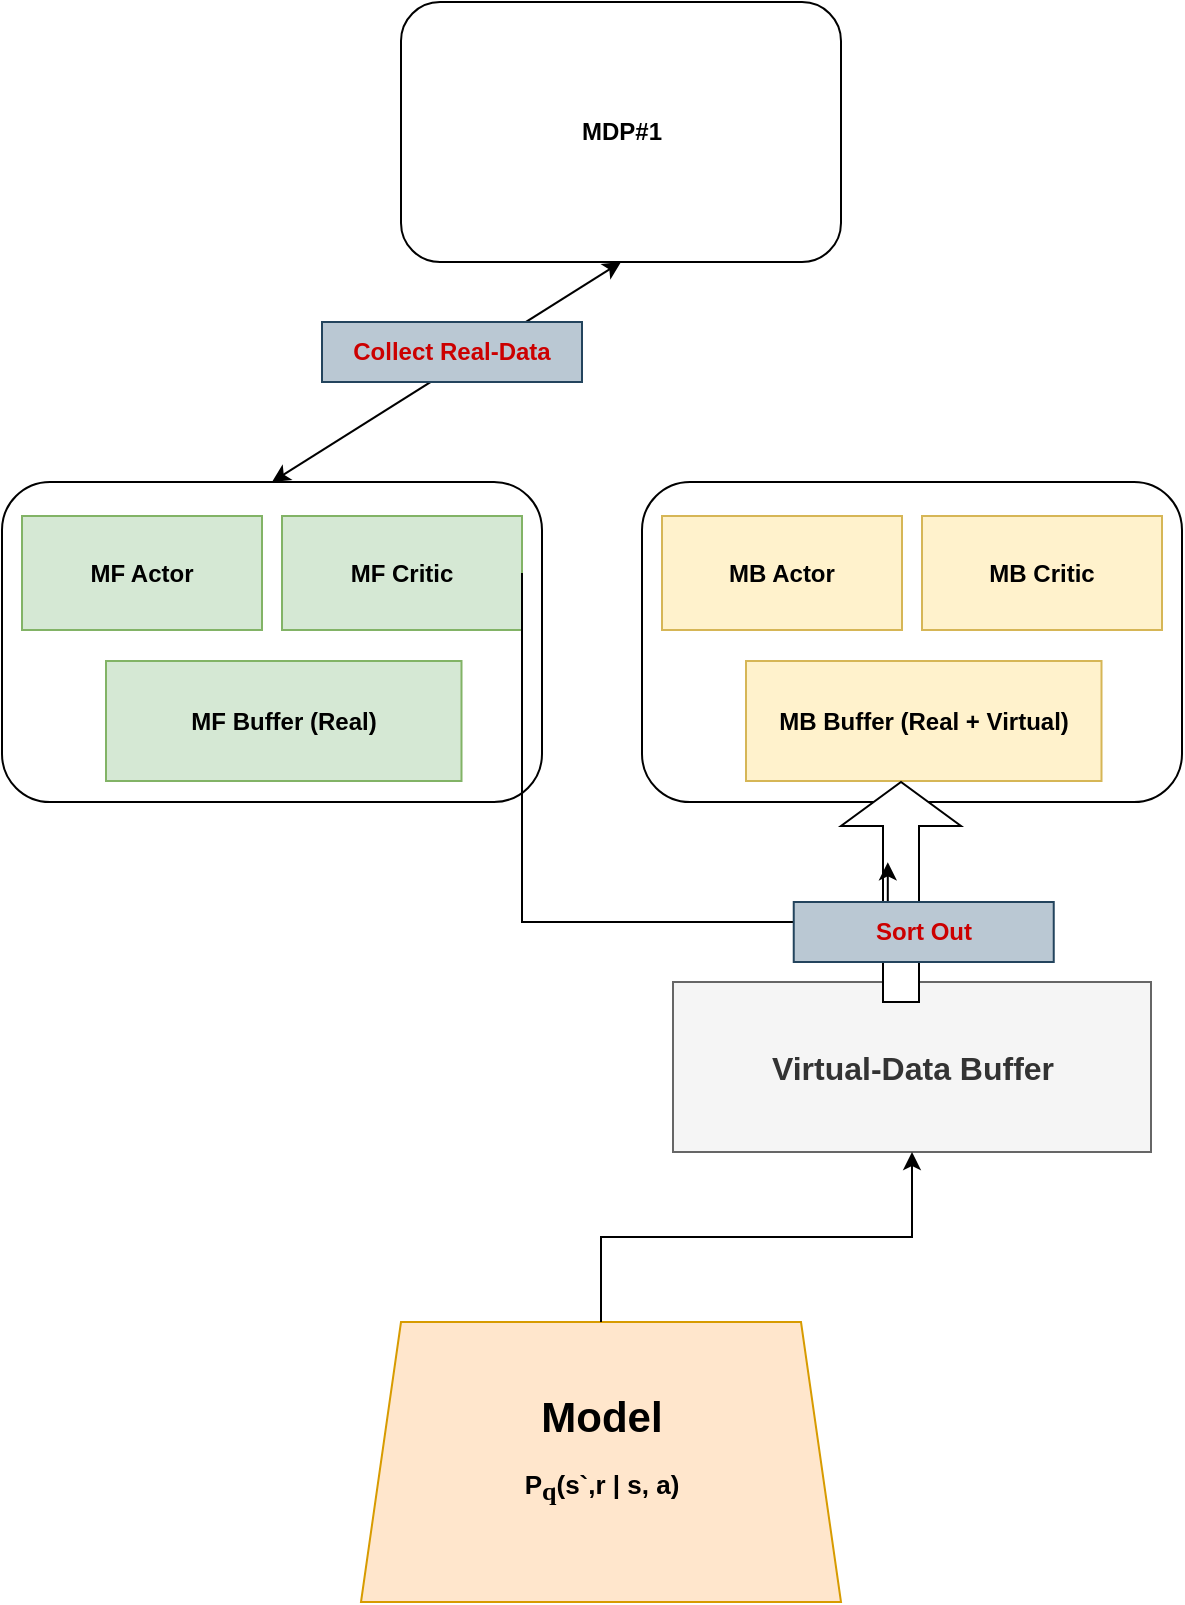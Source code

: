 <mxfile version="17.3.0" type="github" pages="2">
  <diagram id="XavQkkNoQxD6gVA44_od" name="Page-1">
    <mxGraphModel dx="1203" dy="2868" grid="1" gridSize="10" guides="1" tooltips="1" connect="1" arrows="1" fold="1" page="1" pageScale="1" pageWidth="850" pageHeight="1100" math="0" shadow="0">
      <root>
        <mxCell id="0" />
        <mxCell id="1" parent="0" />
        <mxCell id="0_VTEYYeFwFytl5VE70v-1" value="" style="rounded=1;whiteSpace=wrap;html=1;" parent="1" vertex="1">
          <mxGeometry x="430" y="-870" width="270" height="160" as="geometry" />
        </mxCell>
        <mxCell id="0_VTEYYeFwFytl5VE70v-2" value="&lt;b&gt;MB Actor&lt;/b&gt;&lt;b&gt;&lt;br&gt;&lt;/b&gt;" style="rounded=0;whiteSpace=wrap;html=1;fillColor=#fff2cc;strokeColor=#d6b656;" parent="1" vertex="1">
          <mxGeometry x="440" y="-853" width="120" height="57" as="geometry" />
        </mxCell>
        <mxCell id="0_VTEYYeFwFytl5VE70v-3" value="&lt;b&gt;MB Critic&lt;/b&gt;&lt;b&gt;&lt;br&gt;&lt;/b&gt;" style="rounded=0;whiteSpace=wrap;html=1;fillColor=#fff2cc;strokeColor=#d6b656;" parent="1" vertex="1">
          <mxGeometry x="570" y="-853" width="120" height="57" as="geometry" />
        </mxCell>
        <mxCell id="0_VTEYYeFwFytl5VE70v-4" value="&lt;b&gt;MB Buffer (Real + Virtual)&lt;/b&gt;" style="rounded=0;whiteSpace=wrap;html=1;fillColor=#fff2cc;strokeColor=#d6b656;" parent="1" vertex="1">
          <mxGeometry x="482" y="-780.5" width="177.75" height="60" as="geometry" />
        </mxCell>
        <mxCell id="0_VTEYYeFwFytl5VE70v-5" value="" style="rounded=1;whiteSpace=wrap;html=1;" parent="1" vertex="1">
          <mxGeometry x="110" y="-870" width="270" height="160" as="geometry" />
        </mxCell>
        <mxCell id="0_VTEYYeFwFytl5VE70v-6" value="&lt;b&gt;MF Actor&lt;/b&gt;&lt;b&gt;&lt;br&gt;&lt;/b&gt;" style="rounded=0;whiteSpace=wrap;html=1;fillColor=#d5e8d4;strokeColor=#82b366;" parent="1" vertex="1">
          <mxGeometry x="120" y="-853" width="120" height="57" as="geometry" />
        </mxCell>
        <mxCell id="0_VTEYYeFwFytl5VE70v-7" value="&lt;b&gt;MF Critic&lt;/b&gt;&lt;b&gt;&lt;br&gt;&lt;/b&gt;" style="rounded=0;whiteSpace=wrap;html=1;fillColor=#d5e8d4;strokeColor=#82b366;" parent="1" vertex="1">
          <mxGeometry x="250" y="-853" width="120" height="57" as="geometry" />
        </mxCell>
        <mxCell id="0_VTEYYeFwFytl5VE70v-8" value="&lt;b&gt;MF Buffer (Real)&lt;/b&gt;" style="rounded=0;whiteSpace=wrap;html=1;fillColor=#d5e8d4;strokeColor=#82b366;" parent="1" vertex="1">
          <mxGeometry x="162" y="-780.5" width="177.75" height="60" as="geometry" />
        </mxCell>
        <mxCell id="B8kUq8qT2A8WMCk4wdnd-1" value="&lt;b&gt;MDP#1&lt;/b&gt;" style="rounded=1;whiteSpace=wrap;html=1;" parent="1" vertex="1">
          <mxGeometry x="309.5" y="-1110" width="220" height="130" as="geometry" />
        </mxCell>
        <mxCell id="LOCp_cTGaWS-Us8qrZke-1" value="&lt;b&gt;&lt;font style=&quot;font-size: 16px&quot;&gt;Virtual-Data Buffer&lt;/font&gt;&lt;/b&gt;" style="text;html=1;strokeColor=#666666;fillColor=#f5f5f5;align=center;verticalAlign=middle;whiteSpace=wrap;rounded=0;fontColor=#333333;" parent="1" vertex="1">
          <mxGeometry x="445.5" y="-620" width="239" height="85" as="geometry" />
        </mxCell>
        <mxCell id="sW4iYyQWtvC-jd7XGxIC-1" value="&lt;b&gt;&lt;font&gt;&lt;font style=&quot;font-size: 21px&quot;&gt;Model&lt;/font&gt;&lt;br&gt;&lt;/font&gt;&lt;/b&gt;&lt;p class=&quot;MsoNormal&quot; style=&quot;font-size: 13px&quot;&gt;&lt;b&gt;P&lt;sub&gt;&lt;span style=&quot;font-family: &amp;#34;symbol&amp;#34; ; font-size: 13px&quot;&gt;q&lt;/span&gt;&lt;/sub&gt;(s`,r | s, a)&lt;/b&gt;&lt;/p&gt;" style="shape=trapezoid;perimeter=trapezoidPerimeter;whiteSpace=wrap;html=1;fixedSize=1;fillColor=#ffe6cc;strokeColor=#d79b00;" parent="1" vertex="1">
          <mxGeometry x="289.5" y="-450" width="240" height="140" as="geometry" />
        </mxCell>
        <mxCell id="sW4iYyQWtvC-jd7XGxIC-2" value="" style="edgeStyle=elbowEdgeStyle;elbow=vertical;endArrow=classic;html=1;rounded=0;entryX=0.5;entryY=1;entryDx=0;entryDy=0;" parent="1" source="sW4iYyQWtvC-jd7XGxIC-1" target="LOCp_cTGaWS-Us8qrZke-1" edge="1">
          <mxGeometry width="50" height="50" relative="1" as="geometry">
            <mxPoint x="400" y="-580" as="sourcePoint" />
            <mxPoint x="570" y="-570" as="targetPoint" />
          </mxGeometry>
        </mxCell>
        <mxCell id="sW4iYyQWtvC-jd7XGxIC-4" value="" style="endArrow=classic;startArrow=classic;html=1;rounded=0;exitX=0.5;exitY=0;exitDx=0;exitDy=0;entryX=0.5;entryY=1;entryDx=0;entryDy=0;" parent="1" source="0_VTEYYeFwFytl5VE70v-5" target="B8kUq8qT2A8WMCk4wdnd-1" edge="1">
          <mxGeometry width="50" height="50" relative="1" as="geometry">
            <mxPoint x="400" y="-880" as="sourcePoint" />
            <mxPoint x="450" y="-930" as="targetPoint" />
          </mxGeometry>
        </mxCell>
        <mxCell id="sW4iYyQWtvC-jd7XGxIC-6" value="&lt;font color=&quot;#cc0000&quot;&gt;&lt;b&gt;Collect Real-Data&lt;/b&gt;&lt;/font&gt;" style="text;html=1;align=center;verticalAlign=middle;whiteSpace=wrap;rounded=0;fillColor=#bac8d3;strokeColor=#23445d;" parent="1" vertex="1">
          <mxGeometry x="270" y="-950" width="130" height="30" as="geometry" />
        </mxCell>
        <mxCell id="sW4iYyQWtvC-jd7XGxIC-8" value="" style="shape=singleArrow;direction=north;whiteSpace=wrap;html=1;fontColor=#CC0000;" parent="1" vertex="1">
          <mxGeometry x="529.5" y="-720" width="60" height="110" as="geometry" />
        </mxCell>
        <mxCell id="sW4iYyQWtvC-jd7XGxIC-9" value="" style="edgeStyle=elbowEdgeStyle;elbow=vertical;endArrow=classic;html=1;rounded=0;fontColor=#CC0000;exitX=1;exitY=0.5;exitDx=0;exitDy=0;entryX=0.635;entryY=0.39;entryDx=0;entryDy=0;entryPerimeter=0;" parent="1" source="0_VTEYYeFwFytl5VE70v-7" target="sW4iYyQWtvC-jd7XGxIC-8" edge="1">
          <mxGeometry width="50" height="50" relative="1" as="geometry">
            <mxPoint x="400" y="-690" as="sourcePoint" />
            <mxPoint x="370" y="-500" as="targetPoint" />
            <Array as="points">
              <mxPoint x="430" y="-650" />
              <mxPoint x="530" y="-610" />
            </Array>
          </mxGeometry>
        </mxCell>
        <mxCell id="sW4iYyQWtvC-jd7XGxIC-10" value="&lt;font color=&quot;#cc0000&quot;&gt;&lt;b&gt;Sort Out&lt;/b&gt;&lt;/font&gt;" style="text;html=1;align=center;verticalAlign=middle;whiteSpace=wrap;rounded=0;fillColor=#bac8d3;strokeColor=#23445d;" parent="1" vertex="1">
          <mxGeometry x="505.87" y="-660" width="130" height="30" as="geometry" />
        </mxCell>
      </root>
    </mxGraphModel>
  </diagram>
  <diagram id="C5RBs43oDa-KdzZeNtuy" name="Page-2">
    <mxGraphModel dx="2048" dy="1849" grid="1" gridSize="10" guides="1" tooltips="1" connect="1" arrows="1" fold="1" page="1" pageScale="1" pageWidth="827" pageHeight="1169" math="0" shadow="0">
      <root>
        <mxCell id="WIyWlLk6GJQsqaUBKTNV-0" />
        <mxCell id="WIyWlLk6GJQsqaUBKTNV-1" parent="WIyWlLk6GJQsqaUBKTNV-0" />
        <mxCell id="-ukS8XNGeBA5nCXOuDTJ-0" value="" style="rounded=1;whiteSpace=wrap;html=1;fillColor=#f5f5f5;strokeColor=#666666;fontColor=#333333;" parent="WIyWlLk6GJQsqaUBKTNV-1" vertex="1">
          <mxGeometry x="-190" y="460" width="200" height="120" as="geometry" />
        </mxCell>
        <mxCell id="4IBHdZZMK2GOweMAHHJc-2" value="" style="endArrow=classic;html=1;rounded=0;exitX=0.5;exitY=0;exitDx=0;exitDy=0;entryX=0.5;entryY=1;entryDx=0;entryDy=0;" parent="WIyWlLk6GJQsqaUBKTNV-1" source="4IBHdZZMK2GOweMAHHJc-4" target="dkbkecR2asOSD1VpJGK2-13" edge="1">
          <mxGeometry width="50" height="50" relative="1" as="geometry">
            <mxPoint x="274.5" y="650" as="sourcePoint" />
            <mxPoint x="380" y="670" as="targetPoint" />
          </mxGeometry>
        </mxCell>
        <mxCell id="3kmWi4E-Ou6UmcbgvCwx-0" value="&lt;b&gt;MDP#1&lt;/b&gt;" style="rounded=1;whiteSpace=wrap;html=1;" parent="WIyWlLk6GJQsqaUBKTNV-1" vertex="1">
          <mxGeometry x="86.75" y="102" width="120" height="60" as="geometry" />
        </mxCell>
        <mxCell id="3kmWi4E-Ou6UmcbgvCwx-2" value="&lt;b&gt;MDP #2&lt;/b&gt;" style="rounded=1;whiteSpace=wrap;html=1;" parent="WIyWlLk6GJQsqaUBKTNV-1" vertex="1">
          <mxGeometry x="470" y="102" width="120" height="60" as="geometry" />
        </mxCell>
        <mxCell id="3kmWi4E-Ou6UmcbgvCwx-3" value="&lt;b&gt;MDP #3&lt;/b&gt;" style="rounded=1;whiteSpace=wrap;html=1;" parent="WIyWlLk6GJQsqaUBKTNV-1" vertex="1">
          <mxGeometry x="650" y="102" width="120" height="60" as="geometry" />
        </mxCell>
        <mxCell id="3kmWi4E-Ou6UmcbgvCwx-4" value="&lt;b&gt;MDP #N&lt;/b&gt;" style="rounded=1;whiteSpace=wrap;html=1;" parent="WIyWlLk6GJQsqaUBKTNV-1" vertex="1">
          <mxGeometry x="899" y="102" width="120" height="60" as="geometry" />
        </mxCell>
        <mxCell id="3kmWi4E-Ou6UmcbgvCwx-7" value="&lt;b&gt;MF Actor&lt;/b&gt;&lt;b&gt;&lt;br&gt;&lt;/b&gt;" style="rounded=0;whiteSpace=wrap;html=1;fillColor=#d5e8d4;strokeColor=#82b366;" parent="WIyWlLk6GJQsqaUBKTNV-1" vertex="1">
          <mxGeometry x="-170" y="467" width="70" height="43" as="geometry" />
        </mxCell>
        <mxCell id="3kmWi4E-Ou6UmcbgvCwx-8" value="&lt;b&gt;Model-Based Actor&lt;br&gt;&lt;/b&gt;" style="rounded=0;whiteSpace=wrap;html=1;fillColor=#fff2cc;strokeColor=#d6b656;" parent="WIyWlLk6GJQsqaUBKTNV-1" vertex="1">
          <mxGeometry x="235" y="391" width="120" height="60" as="geometry" />
        </mxCell>
        <mxCell id="3kmWi4E-Ou6UmcbgvCwx-10" value="&lt;b&gt;&lt;font&gt;&lt;font style=&quot;font-size: 21px&quot;&gt;Model&lt;/font&gt;&lt;br&gt;&lt;/font&gt;&lt;/b&gt;&lt;p class=&quot;MsoNormal&quot; style=&quot;font-size: 13px&quot;&gt;&lt;b&gt;P&lt;sub&gt;&lt;span style=&quot;font-family: &amp;#34;symbol&amp;#34; ; font-size: 13px&quot;&gt;q&lt;/span&gt;&lt;/sub&gt;(s`,r | s, a)&lt;/b&gt;&lt;/p&gt;" style="shape=trapezoid;perimeter=trapezoidPerimeter;whiteSpace=wrap;html=1;fixedSize=1;fillColor=#ffe6cc;strokeColor=#d79b00;" parent="WIyWlLk6GJQsqaUBKTNV-1" vertex="1">
          <mxGeometry x="20" y="923" width="200" height="78" as="geometry" />
        </mxCell>
        <mxCell id="3kmWi4E-Ou6UmcbgvCwx-12" value="&lt;b&gt;&lt;strike&gt;Action Selector&lt;/strike&gt;&lt;font face=&quot;Symbol&quot;&gt;&lt;strike&gt;&amp;nbsp;(a)&lt;br&gt;&lt;/strike&gt;[&lt;/font&gt;For Later]&lt;br&gt;&lt;/b&gt;" style="ellipse;whiteSpace=wrap;html=1;" parent="WIyWlLk6GJQsqaUBKTNV-1" vertex="1">
          <mxGeometry x="70" y="250" width="153.5" height="60" as="geometry" />
        </mxCell>
        <mxCell id="3kmWi4E-Ou6UmcbgvCwx-13" value="" style="endArrow=classic;html=1;rounded=0;entryX=0.5;entryY=1;entryDx=0;entryDy=0;" parent="WIyWlLk6GJQsqaUBKTNV-1" target="3kmWi4E-Ou6UmcbgvCwx-12" edge="1">
          <mxGeometry width="50" height="50" relative="1" as="geometry">
            <mxPoint x="-80" y="360" as="sourcePoint" />
            <mxPoint x="130" y="410" as="targetPoint" />
          </mxGeometry>
        </mxCell>
        <mxCell id="3kmWi4E-Ou6UmcbgvCwx-14" value="" style="endArrow=classic;html=1;rounded=0;exitX=0.25;exitY=0;exitDx=0;exitDy=0;entryX=0.5;entryY=1;entryDx=0;entryDy=0;" parent="WIyWlLk6GJQsqaUBKTNV-1" source="3kmWi4E-Ou6UmcbgvCwx-8" target="3kmWi4E-Ou6UmcbgvCwx-12" edge="1">
          <mxGeometry width="50" height="50" relative="1" as="geometry">
            <mxPoint x="80" y="460" as="sourcePoint" />
            <mxPoint x="130" y="410" as="targetPoint" />
          </mxGeometry>
        </mxCell>
        <mxCell id="3kmWi4E-Ou6UmcbgvCwx-16" value="" style="endArrow=classic;html=1;rounded=0;exitX=0.5;exitY=0;exitDx=0;exitDy=0;entryX=0.5;entryY=1;entryDx=0;entryDy=0;" parent="WIyWlLk6GJQsqaUBKTNV-1" source="3kmWi4E-Ou6UmcbgvCwx-12" target="3kmWi4E-Ou6UmcbgvCwx-0" edge="1">
          <mxGeometry width="50" height="50" relative="1" as="geometry">
            <mxPoint x="80" y="460" as="sourcePoint" />
            <mxPoint x="130" y="410" as="targetPoint" />
          </mxGeometry>
        </mxCell>
        <mxCell id="3kmWi4E-Ou6UmcbgvCwx-19" value="&lt;b&gt;Action - MF&lt;/b&gt;" style="text;html=1;strokeColor=#666666;fillColor=#f5f5f5;align=center;verticalAlign=middle;whiteSpace=wrap;rounded=0;fontColor=#333333;" parent="WIyWlLk6GJQsqaUBKTNV-1" vertex="1">
          <mxGeometry x="39" y="341" width="75" height="30" as="geometry" />
        </mxCell>
        <mxCell id="3kmWi4E-Ou6UmcbgvCwx-23" value="&lt;b&gt;Action - MBMF&lt;/b&gt;" style="text;html=1;strokeColor=#666666;fillColor=#f5f5f5;align=center;verticalAlign=middle;whiteSpace=wrap;rounded=0;fontColor=#333333;" parent="WIyWlLk6GJQsqaUBKTNV-1" vertex="1">
          <mxGeometry x="101.5" y="202" width="100" height="30" as="geometry" />
        </mxCell>
        <mxCell id="3kmWi4E-Ou6UmcbgvCwx-26" value="" style="edgeStyle=elbowEdgeStyle;elbow=horizontal;endArrow=classic;html=1;rounded=0;exitX=1;exitY=0.5;exitDx=0;exitDy=0;entryX=1;entryY=0.5;entryDx=0;entryDy=0;" parent="WIyWlLk6GJQsqaUBKTNV-1" source="3kmWi4E-Ou6UmcbgvCwx-0" target="3kmWi4E-Ou6UmcbgvCwx-10" edge="1">
          <mxGeometry width="50" height="50" relative="1" as="geometry">
            <mxPoint x="213" y="154" as="sourcePoint" />
            <mxPoint x="243" y="563" as="targetPoint" />
            <Array as="points">
              <mxPoint x="420" y="580" />
              <mxPoint x="393" y="344" />
              <mxPoint x="373" y="354" />
              <mxPoint x="373" y="354" />
              <mxPoint x="383" y="264" />
              <mxPoint x="383" y="254" />
            </Array>
          </mxGeometry>
        </mxCell>
        <mxCell id="3kmWi4E-Ou6UmcbgvCwx-27" value="&lt;b&gt;Real-Transition-Data (s,a,s`,r)&lt;/b&gt;" style="text;html=1;strokeColor=#666666;fillColor=#f5f5f5;align=center;verticalAlign=middle;whiteSpace=wrap;rounded=0;fontColor=#333333;" parent="WIyWlLk6GJQsqaUBKTNV-1" vertex="1">
          <mxGeometry x="370" y="322" width="120" height="35" as="geometry" />
        </mxCell>
        <mxCell id="3kmWi4E-Ou6UmcbgvCwx-28" value="&lt;b&gt;Action - MB&lt;/b&gt;" style="text;html=1;strokeColor=#666666;fillColor=#f5f5f5;align=center;verticalAlign=middle;whiteSpace=wrap;rounded=0;fontColor=#333333;" parent="WIyWlLk6GJQsqaUBKTNV-1" vertex="1">
          <mxGeometry x="166" y="341" width="75" height="30" as="geometry" />
        </mxCell>
        <mxCell id="3kmWi4E-Ou6UmcbgvCwx-32" value="&lt;br&gt;&lt;b&gt;&lt;u&gt;&lt;font style=&quot;font-size: 20px&quot;&gt;Meta Model&lt;/font&gt;&lt;/u&gt;&lt;/b&gt;" style="shape=hexagon;perimeter=hexagonPerimeter2;whiteSpace=wrap;html=1;fixedSize=1;" parent="WIyWlLk6GJQsqaUBKTNV-1" vertex="1">
          <mxGeometry x="414" y="1320" width="510" height="86" as="geometry" />
        </mxCell>
        <mxCell id="3kmWi4E-Ou6UmcbgvCwx-35" value="&lt;b&gt;&lt;font style=&quot;font-size: 15px&quot;&gt;Meta Actor&lt;/font&gt;&lt;/b&gt;" style="rounded=0;whiteSpace=wrap;html=1;" parent="WIyWlLk6GJQsqaUBKTNV-1" vertex="1">
          <mxGeometry x="600" y="1110" width="240" height="60" as="geometry" />
        </mxCell>
        <mxCell id="3kmWi4E-Ou6UmcbgvCwx-37" value="" style="edgeStyle=segmentEdgeStyle;endArrow=classic;html=1;rounded=0;exitX=1;exitY=0.5;exitDx=0;exitDy=0;entryX=0.5;entryY=0;entryDx=0;entryDy=0;" parent="WIyWlLk6GJQsqaUBKTNV-1" source="3kmWi4E-Ou6UmcbgvCwx-0" target="3kmWi4E-Ou6UmcbgvCwx-8" edge="1">
          <mxGeometry width="50" height="50" relative="1" as="geometry">
            <mxPoint x="231" y="147" as="sourcePoint" />
            <mxPoint x="292" y="391" as="targetPoint" />
          </mxGeometry>
        </mxCell>
        <mxCell id="3kmWi4E-Ou6UmcbgvCwx-38" value="&lt;b&gt;Real-Transition-Data (s,a,s`,r)&lt;/b&gt;" style="text;html=1;strokeColor=#666666;fillColor=#f5f5f5;align=center;verticalAlign=middle;whiteSpace=wrap;rounded=0;fontColor=#333333;" parent="WIyWlLk6GJQsqaUBKTNV-1" vertex="1">
          <mxGeometry x="240" y="233" width="120" height="35" as="geometry" />
        </mxCell>
        <mxCell id="3kmWi4E-Ou6UmcbgvCwx-39" value="" style="edgeStyle=segmentEdgeStyle;endArrow=classic;html=1;rounded=0;exitX=0;exitY=0.5;exitDx=0;exitDy=0;" parent="WIyWlLk6GJQsqaUBKTNV-1" source="3kmWi4E-Ou6UmcbgvCwx-0" edge="1">
          <mxGeometry width="50" height="50" relative="1" as="geometry">
            <mxPoint x="300" y="340" as="sourcePoint" />
            <mxPoint x="-140" y="370" as="targetPoint" />
          </mxGeometry>
        </mxCell>
        <mxCell id="3kmWi4E-Ou6UmcbgvCwx-40" value="&lt;b&gt;Real-Transition-Data (s,a,s`,r)&lt;/b&gt;" style="text;html=1;strokeColor=#666666;fillColor=#f5f5f5;align=center;verticalAlign=middle;whiteSpace=wrap;rounded=0;fontColor=#333333;" parent="WIyWlLk6GJQsqaUBKTNV-1" vertex="1">
          <mxGeometry x="-90" y="233" width="120" height="35" as="geometry" />
        </mxCell>
        <mxCell id="3kmWi4E-Ou6UmcbgvCwx-41" value="&lt;b&gt;Test MDP&lt;/b&gt;" style="shape=ext;double=1;rounded=0;whiteSpace=wrap;html=1;" parent="WIyWlLk6GJQsqaUBKTNV-1" vertex="1">
          <mxGeometry x="1270" y="97" width="150" height="70" as="geometry" />
        </mxCell>
        <mxCell id="3kmWi4E-Ou6UmcbgvCwx-42" value="" style="endArrow=none;dashed=1;html=1;dashPattern=1 3;strokeWidth=2;rounded=0;" parent="WIyWlLk6GJQsqaUBKTNV-1" edge="1">
          <mxGeometry width="50" height="50" relative="1" as="geometry">
            <mxPoint x="1080" y="1340" as="sourcePoint" />
            <mxPoint x="1070" as="targetPoint" />
          </mxGeometry>
        </mxCell>
        <mxCell id="XSOrIPqksuprJFilapF8-9" value="" style="endArrow=none;dashed=1;html=1;dashPattern=1 3;strokeWidth=7;rounded=0;fontFamily=Helvetica;" parent="WIyWlLk6GJQsqaUBKTNV-1" edge="1">
          <mxGeometry width="50" height="50" relative="1" as="geometry">
            <mxPoint x="794" y="129" as="sourcePoint" />
            <mxPoint x="874" y="129" as="targetPoint" />
          </mxGeometry>
        </mxCell>
        <mxCell id="H2Ly57MOsByv2HvjXkmj-0" value="&lt;b&gt;Test MDP-2&lt;/b&gt;" style="shape=ext;double=1;rounded=0;whiteSpace=wrap;html=1;" parent="WIyWlLk6GJQsqaUBKTNV-1" vertex="1">
          <mxGeometry x="1860" y="102" width="150" height="70" as="geometry" />
        </mxCell>
        <mxCell id="H2Ly57MOsByv2HvjXkmj-1" value="&lt;br&gt;&lt;b&gt;Meta Model (copy to adapt to test MDP)&lt;/b&gt;" style="shape=hexagon;perimeter=hexagonPerimeter2;whiteSpace=wrap;html=1;fixedSize=1;" parent="WIyWlLk6GJQsqaUBKTNV-1" vertex="1">
          <mxGeometry x="1130" y="1320" width="480" height="86" as="geometry" />
        </mxCell>
        <mxCell id="B7kR-u9wCm3kEAXt-Wm9-17" value="" style="endArrow=none;html=1;rounded=0;fontSize=12;fontColor=#000000;entryX=0;entryY=0;entryDx=0;entryDy=0;" parent="WIyWlLk6GJQsqaUBKTNV-1" target="B7kR-u9wCm3kEAXt-Wm9-16" edge="1">
          <mxGeometry width="50" height="50" relative="1" as="geometry">
            <mxPoint x="130" y="480" as="sourcePoint" />
            <mxPoint x="169.5" y="490" as="targetPoint" />
          </mxGeometry>
        </mxCell>
        <mxCell id="B7kR-u9wCm3kEAXt-Wm9-16" value="&lt;b&gt;Supervise (Accept or Reject)&lt;/b&gt;" style="text;html=1;strokeColor=#666666;fillColor=#f5f5f5;align=center;verticalAlign=middle;whiteSpace=wrap;rounded=0;fontColor=#333333;" parent="WIyWlLk6GJQsqaUBKTNV-1" vertex="1">
          <mxGeometry x="230" y="569.5" width="112" height="30" as="geometry" />
        </mxCell>
        <mxCell id="dkbkecR2asOSD1VpJGK2-3" value="" style="endArrow=classic;html=1;rounded=0;exitX=0.5;exitY=0;exitDx=0;exitDy=0;startArrow=none;entryX=0.5;entryY=1;entryDx=0;entryDy=0;" parent="WIyWlLk6GJQsqaUBKTNV-1" source="3kmWi4E-Ou6UmcbgvCwx-10" target="4IBHdZZMK2GOweMAHHJc-4" edge="1">
          <mxGeometry width="50" height="50" relative="1" as="geometry">
            <mxPoint x="31.5" y="830" as="sourcePoint" />
            <mxPoint x="270" y="740" as="targetPoint" />
          </mxGeometry>
        </mxCell>
        <mxCell id="dkbkecR2asOSD1VpJGK2-4" value="&lt;b&gt;&lt;font style=&quot;font-size: 16px&quot;&gt;Real-Data Buffer&lt;/font&gt;&lt;/b&gt;" style="text;html=1;strokeColor=#666666;fillColor=#f5f5f5;align=center;verticalAlign=middle;whiteSpace=wrap;rounded=0;fontColor=#333333;" parent="WIyWlLk6GJQsqaUBKTNV-1" vertex="1">
          <mxGeometry x="-135.75" y="652.5" width="222.5" height="85" as="geometry" />
        </mxCell>
        <mxCell id="dkbkecR2asOSD1VpJGK2-13" value="&lt;b&gt;Model-Based Critic&lt;br&gt;&lt;/b&gt;" style="rounded=0;whiteSpace=wrap;html=1;fillColor=#fff2cc;strokeColor=#d6b656;" parent="WIyWlLk6GJQsqaUBKTNV-1" vertex="1">
          <mxGeometry x="235" y="450" width="120" height="60" as="geometry" />
        </mxCell>
        <mxCell id="dkbkecR2asOSD1VpJGK2-14" value="&lt;b&gt;MF Critic&lt;/b&gt;&lt;b&gt;&lt;br&gt;&lt;/b&gt;" style="rounded=0;whiteSpace=wrap;html=1;fillColor=#d5e8d4;strokeColor=#82b366;" parent="WIyWlLk6GJQsqaUBKTNV-1" vertex="1">
          <mxGeometry x="-90" y="467" width="70" height="43" as="geometry" />
        </mxCell>
        <mxCell id="dkbkecR2asOSD1VpJGK2-15" value="" style="endArrow=classic;html=1;rounded=0;exitX=1;exitY=0.5;exitDx=0;exitDy=0;entryX=0;entryY=0.5;entryDx=0;entryDy=0;" parent="WIyWlLk6GJQsqaUBKTNV-1" source="3kmWi4E-Ou6UmcbgvCwx-32" target="H2Ly57MOsByv2HvjXkmj-1" edge="1">
          <mxGeometry width="50" height="50" relative="1" as="geometry">
            <mxPoint x="890" y="1120" as="sourcePoint" />
            <mxPoint x="940" y="1070" as="targetPoint" />
          </mxGeometry>
        </mxCell>
        <mxCell id="dkbkecR2asOSD1VpJGK2-16" value="" style="endArrow=none;dashed=1;html=1;dashPattern=1 3;strokeWidth=2;rounded=0;" parent="WIyWlLk6GJQsqaUBKTNV-1" edge="1">
          <mxGeometry width="50" height="50" relative="1" as="geometry">
            <mxPoint x="1640" y="1320" as="sourcePoint" />
            <mxPoint x="1640" as="targetPoint" />
          </mxGeometry>
        </mxCell>
        <mxCell id="dkbkecR2asOSD1VpJGK2-17" value="&lt;b&gt;Meta Actor (copy to adapt to test-MDP)&lt;/b&gt;" style="rounded=0;whiteSpace=wrap;html=1;" parent="WIyWlLk6GJQsqaUBKTNV-1" vertex="1">
          <mxGeometry x="1200" y="1110" width="240" height="60" as="geometry" />
        </mxCell>
        <mxCell id="dkbkecR2asOSD1VpJGK2-18" value="" style="endArrow=classic;html=1;rounded=0;exitX=1;exitY=0.5;exitDx=0;exitDy=0;entryX=0;entryY=0.5;entryDx=0;entryDy=0;" parent="WIyWlLk6GJQsqaUBKTNV-1" source="3kmWi4E-Ou6UmcbgvCwx-35" target="dkbkecR2asOSD1VpJGK2-17" edge="1">
          <mxGeometry width="50" height="50" relative="1" as="geometry">
            <mxPoint x="830" y="920" as="sourcePoint" />
            <mxPoint x="880" y="870" as="targetPoint" />
          </mxGeometry>
        </mxCell>
        <mxCell id="4IBHdZZMK2GOweMAHHJc-4" value="&lt;b&gt;&lt;font style=&quot;font-size: 16px&quot;&gt;Virtual-Data Buffer&lt;/font&gt;&lt;/b&gt;" style="text;html=1;strokeColor=#666666;fillColor=#f5f5f5;align=center;verticalAlign=middle;whiteSpace=wrap;rounded=0;fontColor=#333333;" parent="WIyWlLk6GJQsqaUBKTNV-1" vertex="1">
          <mxGeometry x="166" y="652.5" width="229" height="85" as="geometry" />
        </mxCell>
        <mxCell id="j5ArWIg61QaZ4OH7O-Nc-0" value="&lt;b&gt;Virtual-Transition-Data (s,a,s`,r)&lt;/b&gt;" style="text;html=1;strokeColor=#666666;fillColor=#f5f5f5;align=center;verticalAlign=middle;whiteSpace=wrap;rounded=0;fontColor=#333333;" parent="WIyWlLk6GJQsqaUBKTNV-1" vertex="1">
          <mxGeometry x="138" y="810" width="160" height="35" as="geometry" />
        </mxCell>
        <mxCell id="j5ArWIg61QaZ4OH7O-Nc-1" value="&lt;b&gt;&lt;font style=&quot;font-size: 15px&quot;&gt;Meta Critic&lt;/font&gt;&lt;/b&gt;" style="rounded=0;whiteSpace=wrap;html=1;" parent="WIyWlLk6GJQsqaUBKTNV-1" vertex="1">
          <mxGeometry x="600" y="1170" width="240" height="60" as="geometry" />
        </mxCell>
        <mxCell id="j5ArWIg61QaZ4OH7O-Nc-2" value="&lt;b&gt;Meta Critic(copy to adapt to test-MDP)&lt;/b&gt;" style="rounded=0;whiteSpace=wrap;html=1;" parent="WIyWlLk6GJQsqaUBKTNV-1" vertex="1">
          <mxGeometry x="1200" y="1170" width="240" height="60" as="geometry" />
        </mxCell>
        <mxCell id="j5ArWIg61QaZ4OH7O-Nc-3" value="" style="endArrow=classic;html=1;rounded=0;exitX=1;exitY=0.5;exitDx=0;exitDy=0;entryX=0;entryY=0.5;entryDx=0;entryDy=0;" parent="WIyWlLk6GJQsqaUBKTNV-1" source="j5ArWIg61QaZ4OH7O-Nc-1" target="j5ArWIg61QaZ4OH7O-Nc-2" edge="1">
          <mxGeometry width="50" height="50" relative="1" as="geometry">
            <mxPoint x="850" y="1150" as="sourcePoint" />
            <mxPoint x="1210" y="1150" as="targetPoint" />
            <Array as="points" />
          </mxGeometry>
        </mxCell>
        <mxCell id="GBIENdj6zCGluUhPFunL-0" value="perhaps using supervised learning first learn &quot;model&quot; to some extent?" style="text;html=1;align=center;verticalAlign=middle;resizable=0;points=[];autosize=1;strokeColor=none;fillColor=none;fontSize=21;" parent="WIyWlLk6GJQsqaUBKTNV-1" vertex="1">
          <mxGeometry x="-280" y="1037" width="660" height="30" as="geometry" />
        </mxCell>
        <mxCell id="4uGbEssyHlF9sXND5U0s-0" value="&lt;b&gt;&lt;font style=&quot;font-size: 20px&quot;&gt;좀더 수학적으로 접근해야됨&lt;/font&gt;&lt;/b&gt;" style="text;html=1;strokeColor=none;fillColor=none;align=center;verticalAlign=middle;whiteSpace=wrap;rounded=0;" parent="WIyWlLk6GJQsqaUBKTNV-1" vertex="1">
          <mxGeometry x="620" y="610" width="100" height="230" as="geometry" />
        </mxCell>
        <mxCell id="eHeV3anUW0u52GEbOX2K-1" value="" style="endArrow=none;html=1;rounded=0;fontFamily=Helvetica;" parent="WIyWlLk6GJQsqaUBKTNV-1" edge="1">
          <mxGeometry width="50" height="50" relative="1" as="geometry">
            <mxPoint x="70" y="240" as="sourcePoint" />
            <mxPoint x="230" y="310" as="targetPoint" />
          </mxGeometry>
        </mxCell>
        <mxCell id="eHeV3anUW0u52GEbOX2K-2" value="" style="endArrow=none;html=1;rounded=0;fontFamily=Helvetica;" parent="WIyWlLk6GJQsqaUBKTNV-1" edge="1">
          <mxGeometry width="50" height="50" relative="1" as="geometry">
            <mxPoint x="90" y="320" as="sourcePoint" />
            <mxPoint x="220" y="240" as="targetPoint" />
          </mxGeometry>
        </mxCell>
        <mxCell id="-ukS8XNGeBA5nCXOuDTJ-2" value="&lt;b&gt;MF Buffer (Real Data)&lt;/b&gt;" style="rounded=0;whiteSpace=wrap;html=1;fillColor=#d5e8d4;strokeColor=#82b366;" parent="WIyWlLk6GJQsqaUBKTNV-1" vertex="1">
          <mxGeometry x="-135.75" y="519" width="85.75" height="50.5" as="geometry" />
        </mxCell>
        <mxCell id="-ukS8XNGeBA5nCXOuDTJ-3" value="c" style="rounded=1;whiteSpace=wrap;html=1;" parent="WIyWlLk6GJQsqaUBKTNV-1" vertex="1">
          <mxGeometry x="86.75" y="-200" width="270" height="160" as="geometry" />
        </mxCell>
        <mxCell id="-ukS8XNGeBA5nCXOuDTJ-4" value="&lt;b&gt;MB Actor&lt;/b&gt;&lt;b&gt;&lt;br&gt;&lt;/b&gt;" style="rounded=0;whiteSpace=wrap;html=1;fillColor=#fff2cc;strokeColor=#d6b656;" parent="WIyWlLk6GJQsqaUBKTNV-1" vertex="1">
          <mxGeometry x="96.75" y="-183" width="120" height="57" as="geometry" />
        </mxCell>
        <mxCell id="-ukS8XNGeBA5nCXOuDTJ-5" value="&lt;b&gt;MB Critic&lt;/b&gt;&lt;b&gt;&lt;br&gt;&lt;/b&gt;" style="rounded=0;whiteSpace=wrap;html=1;fillColor=#fff2cc;strokeColor=#d6b656;" parent="WIyWlLk6GJQsqaUBKTNV-1" vertex="1">
          <mxGeometry x="226.75" y="-183" width="120" height="57" as="geometry" />
        </mxCell>
        <mxCell id="-ukS8XNGeBA5nCXOuDTJ-6" value="&lt;b&gt;MB Buffer (Real + Virtual)&lt;/b&gt;" style="rounded=0;whiteSpace=wrap;html=1;fillColor=#fff2cc;strokeColor=#d6b656;" parent="WIyWlLk6GJQsqaUBKTNV-1" vertex="1">
          <mxGeometry x="138.75" y="-110.5" width="177.75" height="60" as="geometry" />
        </mxCell>
        <mxCell id="-ukS8XNGeBA5nCXOuDTJ-8" value="Text" style="text;html=1;strokeColor=none;fillColor=none;align=center;verticalAlign=middle;whiteSpace=wrap;rounded=0;" parent="WIyWlLk6GJQsqaUBKTNV-1" vertex="1">
          <mxGeometry x="-135.75" y="430" width="60" height="30" as="geometry" />
        </mxCell>
      </root>
    </mxGraphModel>
  </diagram>
</mxfile>
